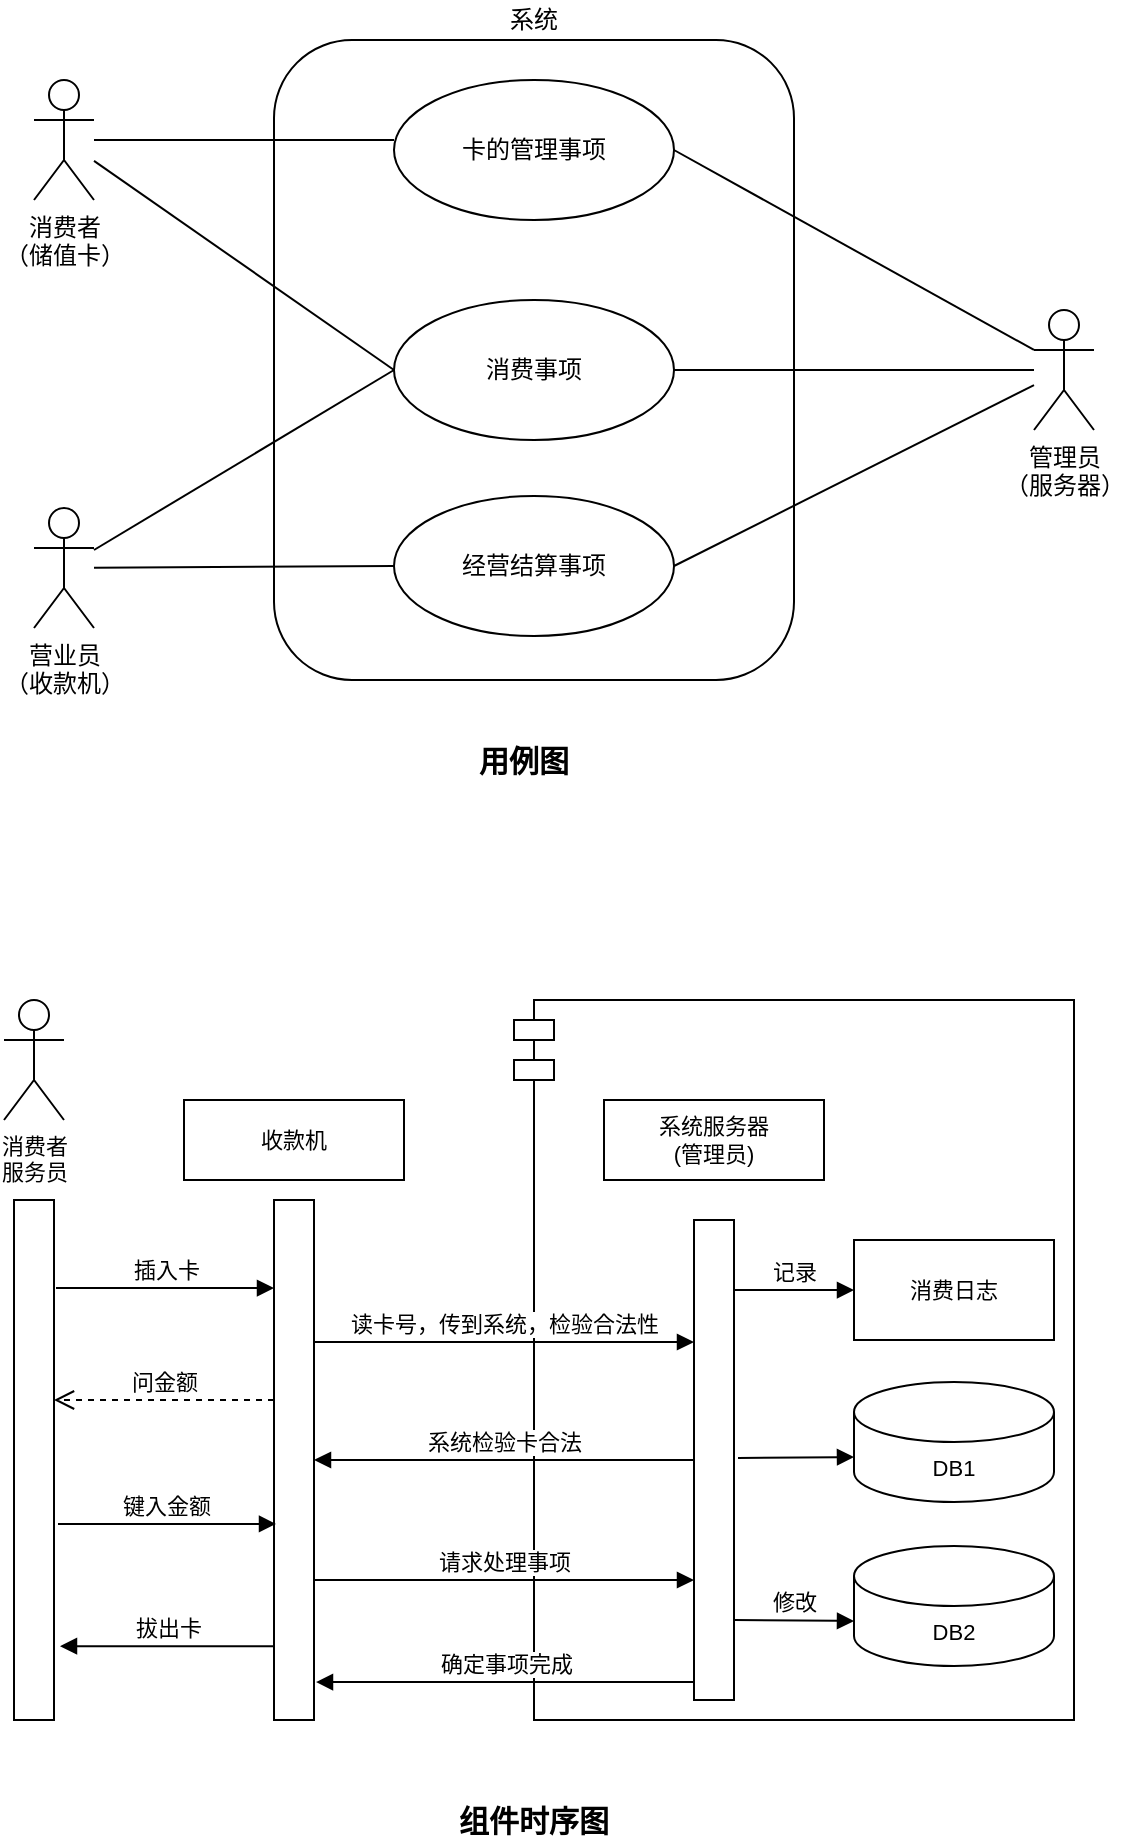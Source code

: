 <mxfile version="13.8.1" type="github">
  <diagram name="Page-1" id="929967ad-93f9-6ef4-fab6-5d389245f69c">
    <mxGraphModel dx="967" dy="501" grid="1" gridSize="10" guides="1" tooltips="1" connect="1" arrows="1" fold="1" page="1" pageScale="1.5" pageWidth="1169" pageHeight="826" background="none" math="0" shadow="0">
      <root>
        <mxCell id="0" style=";html=1;" />
        <mxCell id="1" style=";html=1;" parent="0" />
        <mxCell id="ZQdrYQv9MklbtAfrzEEE-35" value="&lt;div&gt;消费者&lt;/div&gt;&lt;div&gt;（储值卡）&lt;br&gt;&lt;/div&gt;" style="shape=umlActor;verticalLabelPosition=bottom;verticalAlign=top;html=1;" vertex="1" parent="1">
          <mxGeometry x="120" y="180" width="30" height="60" as="geometry" />
        </mxCell>
        <mxCell id="ZQdrYQv9MklbtAfrzEEE-36" value="&lt;div&gt;营业员&lt;/div&gt;&lt;div&gt;（收款机）&lt;br&gt;&lt;/div&gt;" style="shape=umlActor;verticalLabelPosition=bottom;verticalAlign=top;html=1;" vertex="1" parent="1">
          <mxGeometry x="120" y="394" width="30" height="60" as="geometry" />
        </mxCell>
        <mxCell id="ZQdrYQv9MklbtAfrzEEE-37" value="&lt;div&gt;管理员&lt;/div&gt;&lt;div&gt;（服务器）&lt;br&gt;&lt;/div&gt;" style="shape=umlActor;verticalLabelPosition=bottom;verticalAlign=top;html=1;" vertex="1" parent="1">
          <mxGeometry x="620" y="295" width="30" height="60" as="geometry" />
        </mxCell>
        <mxCell id="ZQdrYQv9MklbtAfrzEEE-39" value="" style="rounded=1;whiteSpace=wrap;html=1;" vertex="1" parent="1">
          <mxGeometry x="240" y="160" width="260" height="320" as="geometry" />
        </mxCell>
        <mxCell id="ZQdrYQv9MklbtAfrzEEE-40" value="&lt;div&gt;系统&lt;/div&gt;" style="text;html=1;strokeColor=none;fillColor=none;align=center;verticalAlign=middle;whiteSpace=wrap;rounded=0;" vertex="1" parent="1">
          <mxGeometry x="350" y="140" width="40" height="20" as="geometry" />
        </mxCell>
        <mxCell id="ZQdrYQv9MklbtAfrzEEE-42" value="卡的管理事项" style="ellipse;whiteSpace=wrap;html=1;" vertex="1" parent="1">
          <mxGeometry x="300" y="180" width="140" height="70" as="geometry" />
        </mxCell>
        <mxCell id="ZQdrYQv9MklbtAfrzEEE-43" value="消费事项" style="ellipse;whiteSpace=wrap;html=1;" vertex="1" parent="1">
          <mxGeometry x="300" y="290" width="140" height="70" as="geometry" />
        </mxCell>
        <mxCell id="ZQdrYQv9MklbtAfrzEEE-44" value="经营结算事项" style="ellipse;whiteSpace=wrap;html=1;" vertex="1" parent="1">
          <mxGeometry x="300" y="388" width="140" height="70" as="geometry" />
        </mxCell>
        <mxCell id="ZQdrYQv9MklbtAfrzEEE-48" value="" style="endArrow=none;html=1;exitX=1;exitY=0.5;exitDx=0;exitDy=0;" edge="1" parent="1" source="ZQdrYQv9MklbtAfrzEEE-43" target="ZQdrYQv9MklbtAfrzEEE-37">
          <mxGeometry width="50" height="50" relative="1" as="geometry">
            <mxPoint x="550" y="350" as="sourcePoint" />
            <mxPoint x="600" y="300" as="targetPoint" />
          </mxGeometry>
        </mxCell>
        <mxCell id="ZQdrYQv9MklbtAfrzEEE-49" value="" style="endArrow=none;html=1;exitX=1;exitY=0.5;exitDx=0;exitDy=0;entryX=0;entryY=0.333;entryDx=0;entryDy=0;entryPerimeter=0;" edge="1" parent="1" source="ZQdrYQv9MklbtAfrzEEE-42" target="ZQdrYQv9MklbtAfrzEEE-37">
          <mxGeometry width="50" height="50" relative="1" as="geometry">
            <mxPoint x="530" y="360" as="sourcePoint" />
            <mxPoint x="590" y="310" as="targetPoint" />
          </mxGeometry>
        </mxCell>
        <mxCell id="ZQdrYQv9MklbtAfrzEEE-50" value="" style="endArrow=none;html=1;exitX=1;exitY=0.5;exitDx=0;exitDy=0;" edge="1" parent="1" source="ZQdrYQv9MklbtAfrzEEE-44" target="ZQdrYQv9MklbtAfrzEEE-37">
          <mxGeometry width="50" height="50" relative="1" as="geometry">
            <mxPoint x="550" y="370" as="sourcePoint" />
            <mxPoint x="600" y="330" as="targetPoint" />
          </mxGeometry>
        </mxCell>
        <mxCell id="ZQdrYQv9MklbtAfrzEEE-52" value="" style="endArrow=none;html=1;entryX=0;entryY=0.5;entryDx=0;entryDy=0;" edge="1" parent="1" source="ZQdrYQv9MklbtAfrzEEE-36" target="ZQdrYQv9MklbtAfrzEEE-44">
          <mxGeometry width="50" height="50" relative="1" as="geometry">
            <mxPoint x="150" y="443" as="sourcePoint" />
            <mxPoint x="200" y="393" as="targetPoint" />
          </mxGeometry>
        </mxCell>
        <mxCell id="ZQdrYQv9MklbtAfrzEEE-53" value="" style="endArrow=none;html=1;entryX=0;entryY=0.5;entryDx=0;entryDy=0;" edge="1" parent="1" source="ZQdrYQv9MklbtAfrzEEE-36" target="ZQdrYQv9MklbtAfrzEEE-43">
          <mxGeometry width="50" height="50" relative="1" as="geometry">
            <mxPoint x="520" y="350" as="sourcePoint" />
            <mxPoint x="570" y="300" as="targetPoint" />
          </mxGeometry>
        </mxCell>
        <mxCell id="ZQdrYQv9MklbtAfrzEEE-54" value="" style="endArrow=none;html=1;entryX=0;entryY=0.5;entryDx=0;entryDy=0;" edge="1" parent="1" source="ZQdrYQv9MklbtAfrzEEE-35" target="ZQdrYQv9MklbtAfrzEEE-43">
          <mxGeometry width="50" height="50" relative="1" as="geometry">
            <mxPoint x="520" y="350" as="sourcePoint" />
            <mxPoint x="570" y="300" as="targetPoint" />
          </mxGeometry>
        </mxCell>
        <mxCell id="ZQdrYQv9MklbtAfrzEEE-55" value="" style="endArrow=none;html=1;" edge="1" parent="1" source="ZQdrYQv9MklbtAfrzEEE-35">
          <mxGeometry width="50" height="50" relative="1" as="geometry">
            <mxPoint x="250" y="260" as="sourcePoint" />
            <mxPoint x="300" y="210" as="targetPoint" />
          </mxGeometry>
        </mxCell>
        <mxCell id="ZQdrYQv9MklbtAfrzEEE-57" value="用例图" style="text;html=1;strokeColor=none;fillColor=none;align=center;verticalAlign=middle;whiteSpace=wrap;rounded=0;fontStyle=1;fontSize=15;" vertex="1" parent="1">
          <mxGeometry x="340" y="510" width="50" height="20" as="geometry" />
        </mxCell>
        <mxCell id="ZQdrYQv9MklbtAfrzEEE-58" value="" style="html=1;points=[];perimeter=orthogonalPerimeter;fontSize=15;" vertex="1" parent="1">
          <mxGeometry x="110" y="740" width="20" height="260" as="geometry" />
        </mxCell>
        <mxCell id="ZQdrYQv9MklbtAfrzEEE-61" value="" style="html=1;points=[];perimeter=orthogonalPerimeter;fontSize=15;" vertex="1" parent="1">
          <mxGeometry x="240" y="740" width="20" height="260" as="geometry" />
        </mxCell>
        <mxCell id="ZQdrYQv9MklbtAfrzEEE-62" value="&lt;div style=&quot;font-size: 11px;&quot;&gt;消费者&lt;/div&gt;&lt;div style=&quot;font-size: 11px;&quot;&gt;服务员&lt;br style=&quot;font-size: 11px;&quot;&gt;&lt;/div&gt;" style="shape=umlActor;verticalLabelPosition=bottom;verticalAlign=top;html=1;fontSize=11;" vertex="1" parent="1">
          <mxGeometry x="105" y="640" width="30" height="60" as="geometry" />
        </mxCell>
        <mxCell id="ZQdrYQv9MklbtAfrzEEE-69" value="问金额" style="html=1;verticalAlign=bottom;endArrow=open;dashed=1;endSize=8;fontSize=11;" edge="1" parent="1" source="ZQdrYQv9MklbtAfrzEEE-61">
          <mxGeometry relative="1" as="geometry">
            <mxPoint x="210" y="840" as="sourcePoint" />
            <mxPoint x="130" y="840" as="targetPoint" />
          </mxGeometry>
        </mxCell>
        <mxCell id="ZQdrYQv9MklbtAfrzEEE-71" value="键入金额" style="html=1;verticalAlign=bottom;endArrow=block;fontSize=11;entryX=0.05;entryY=0.623;entryDx=0;entryDy=0;entryPerimeter=0;" edge="1" parent="1" target="ZQdrYQv9MklbtAfrzEEE-61">
          <mxGeometry width="80" relative="1" as="geometry">
            <mxPoint x="132" y="902" as="sourcePoint" />
            <mxPoint x="210" y="920" as="targetPoint" />
          </mxGeometry>
        </mxCell>
        <mxCell id="ZQdrYQv9MklbtAfrzEEE-72" value="拔出卡" style="html=1;verticalAlign=bottom;endArrow=block;fontSize=11;entryX=1.15;entryY=0.858;entryDx=0;entryDy=0;entryPerimeter=0;exitX=0;exitY=0.858;exitDx=0;exitDy=0;exitPerimeter=0;" edge="1" parent="1" source="ZQdrYQv9MklbtAfrzEEE-61" target="ZQdrYQv9MklbtAfrzEEE-58">
          <mxGeometry width="80" relative="1" as="geometry">
            <mxPoint x="290" y="880" as="sourcePoint" />
            <mxPoint x="170" y="970" as="targetPoint" />
          </mxGeometry>
        </mxCell>
        <mxCell id="ZQdrYQv9MklbtAfrzEEE-73" value="插入卡" style="html=1;verticalAlign=bottom;endArrow=block;fontSize=11;" edge="1" parent="1" target="ZQdrYQv9MklbtAfrzEEE-61">
          <mxGeometry width="80" relative="1" as="geometry">
            <mxPoint x="131" y="784.02" as="sourcePoint" />
            <mxPoint x="220" y="784" as="targetPoint" />
          </mxGeometry>
        </mxCell>
        <mxCell id="ZQdrYQv9MklbtAfrzEEE-74" value="收款机" style="rounded=0;whiteSpace=wrap;html=1;fontSize=11;" vertex="1" parent="1">
          <mxGeometry x="195" y="690" width="110" height="40" as="geometry" />
        </mxCell>
        <mxCell id="ZQdrYQv9MklbtAfrzEEE-75" value="" style="shape=module;align=left;spacingLeft=20;align=center;verticalAlign=top;fontSize=11;" vertex="1" parent="1">
          <mxGeometry x="360" y="640" width="280" height="360" as="geometry" />
        </mxCell>
        <mxCell id="ZQdrYQv9MklbtAfrzEEE-76" value="" style="html=1;points=[];perimeter=orthogonalPerimeter;fontSize=15;" vertex="1" parent="1">
          <mxGeometry x="450" y="750" width="20" height="240" as="geometry" />
        </mxCell>
        <mxCell id="ZQdrYQv9MklbtAfrzEEE-77" value="&lt;div&gt;系统服务器&lt;/div&gt;&lt;div&gt;(管理员)&lt;br&gt;&lt;/div&gt;" style="rounded=0;whiteSpace=wrap;html=1;fontSize=11;" vertex="1" parent="1">
          <mxGeometry x="405" y="690" width="110" height="40" as="geometry" />
        </mxCell>
        <mxCell id="ZQdrYQv9MklbtAfrzEEE-78" value="消费日志" style="rounded=0;whiteSpace=wrap;html=1;fontSize=11;" vertex="1" parent="1">
          <mxGeometry x="530" y="760" width="100" height="50" as="geometry" />
        </mxCell>
        <mxCell id="ZQdrYQv9MklbtAfrzEEE-79" value="记录" style="html=1;verticalAlign=bottom;endArrow=block;fontSize=11;entryX=0;entryY=0.5;entryDx=0;entryDy=0;exitX=1;exitY=0.146;exitDx=0;exitDy=0;exitPerimeter=0;" edge="1" parent="1" source="ZQdrYQv9MklbtAfrzEEE-76" target="ZQdrYQv9MklbtAfrzEEE-78">
          <mxGeometry width="80" relative="1" as="geometry">
            <mxPoint x="500" y="790" as="sourcePoint" />
            <mxPoint x="510" y="785" as="targetPoint" />
          </mxGeometry>
        </mxCell>
        <mxCell id="ZQdrYQv9MklbtAfrzEEE-80" value="DB1" style="shape=cylinder3;whiteSpace=wrap;html=1;boundedLbl=1;backgroundOutline=1;size=15;fontSize=11;" vertex="1" parent="1">
          <mxGeometry x="530" y="831" width="100" height="60" as="geometry" />
        </mxCell>
        <mxCell id="ZQdrYQv9MklbtAfrzEEE-81" value="DB2" style="shape=cylinder3;whiteSpace=wrap;html=1;boundedLbl=1;backgroundOutline=1;size=15;fontSize=11;" vertex="1" parent="1">
          <mxGeometry x="530" y="913" width="100" height="60" as="geometry" />
        </mxCell>
        <mxCell id="ZQdrYQv9MklbtAfrzEEE-84" value="" style="html=1;verticalAlign=bottom;endArrow=block;fontSize=11;entryX=0;entryY=0;entryDx=0;entryDy=37.5;entryPerimeter=0;exitX=1.1;exitY=0.496;exitDx=0;exitDy=0;exitPerimeter=0;" edge="1" parent="1" source="ZQdrYQv9MklbtAfrzEEE-76" target="ZQdrYQv9MklbtAfrzEEE-80">
          <mxGeometry width="80" relative="1" as="geometry">
            <mxPoint x="480" y="868" as="sourcePoint" />
            <mxPoint x="510" y="870" as="targetPoint" />
          </mxGeometry>
        </mxCell>
        <mxCell id="ZQdrYQv9MklbtAfrzEEE-85" value="修改" style="html=1;verticalAlign=bottom;endArrow=block;fontSize=11;entryX=0;entryY=0;entryDx=0;entryDy=37.5;entryPerimeter=0;" edge="1" parent="1" target="ZQdrYQv9MklbtAfrzEEE-81">
          <mxGeometry width="80" relative="1" as="geometry">
            <mxPoint x="470" y="950" as="sourcePoint" />
            <mxPoint x="520" y="950" as="targetPoint" />
          </mxGeometry>
        </mxCell>
        <mxCell id="ZQdrYQv9MklbtAfrzEEE-86" value="读卡号，传到系统，检验合法性" style="html=1;verticalAlign=bottom;endArrow=block;fontSize=11;" edge="1" parent="1">
          <mxGeometry width="80" relative="1" as="geometry">
            <mxPoint x="260" y="811" as="sourcePoint" />
            <mxPoint x="450" y="811" as="targetPoint" />
          </mxGeometry>
        </mxCell>
        <mxCell id="ZQdrYQv9MklbtAfrzEEE-87" value="系统检验卡合法" style="html=1;verticalAlign=bottom;endArrow=block;fontSize=11;entryX=1;entryY=0.5;entryDx=0;entryDy=0;entryPerimeter=0;" edge="1" parent="1" source="ZQdrYQv9MklbtAfrzEEE-76" target="ZQdrYQv9MklbtAfrzEEE-61">
          <mxGeometry width="80" relative="1" as="geometry">
            <mxPoint x="300" y="850" as="sourcePoint" />
            <mxPoint x="380" y="850" as="targetPoint" />
          </mxGeometry>
        </mxCell>
        <mxCell id="ZQdrYQv9MklbtAfrzEEE-89" value="请求处理事项" style="html=1;verticalAlign=bottom;endArrow=block;fontSize=11;" edge="1" parent="1">
          <mxGeometry width="80" relative="1" as="geometry">
            <mxPoint x="260" y="930" as="sourcePoint" />
            <mxPoint x="450" y="930" as="targetPoint" />
          </mxGeometry>
        </mxCell>
        <mxCell id="ZQdrYQv9MklbtAfrzEEE-90" value="确定事项完成" style="html=1;verticalAlign=bottom;endArrow=block;fontSize=11;entryX=1.05;entryY=0.927;entryDx=0;entryDy=0;entryPerimeter=0;" edge="1" parent="1" source="ZQdrYQv9MklbtAfrzEEE-76" target="ZQdrYQv9MklbtAfrzEEE-61">
          <mxGeometry width="80" relative="1" as="geometry">
            <mxPoint x="420" y="977" as="sourcePoint" />
            <mxPoint x="280" y="977" as="targetPoint" />
          </mxGeometry>
        </mxCell>
        <mxCell id="ZQdrYQv9MklbtAfrzEEE-91" value="组件时序图" style="text;html=1;strokeColor=none;fillColor=none;align=center;verticalAlign=middle;whiteSpace=wrap;rounded=0;fontStyle=1;fontSize=15;" vertex="1" parent="1">
          <mxGeometry x="330" y="1040" width="80" height="20" as="geometry" />
        </mxCell>
      </root>
    </mxGraphModel>
  </diagram>
</mxfile>
